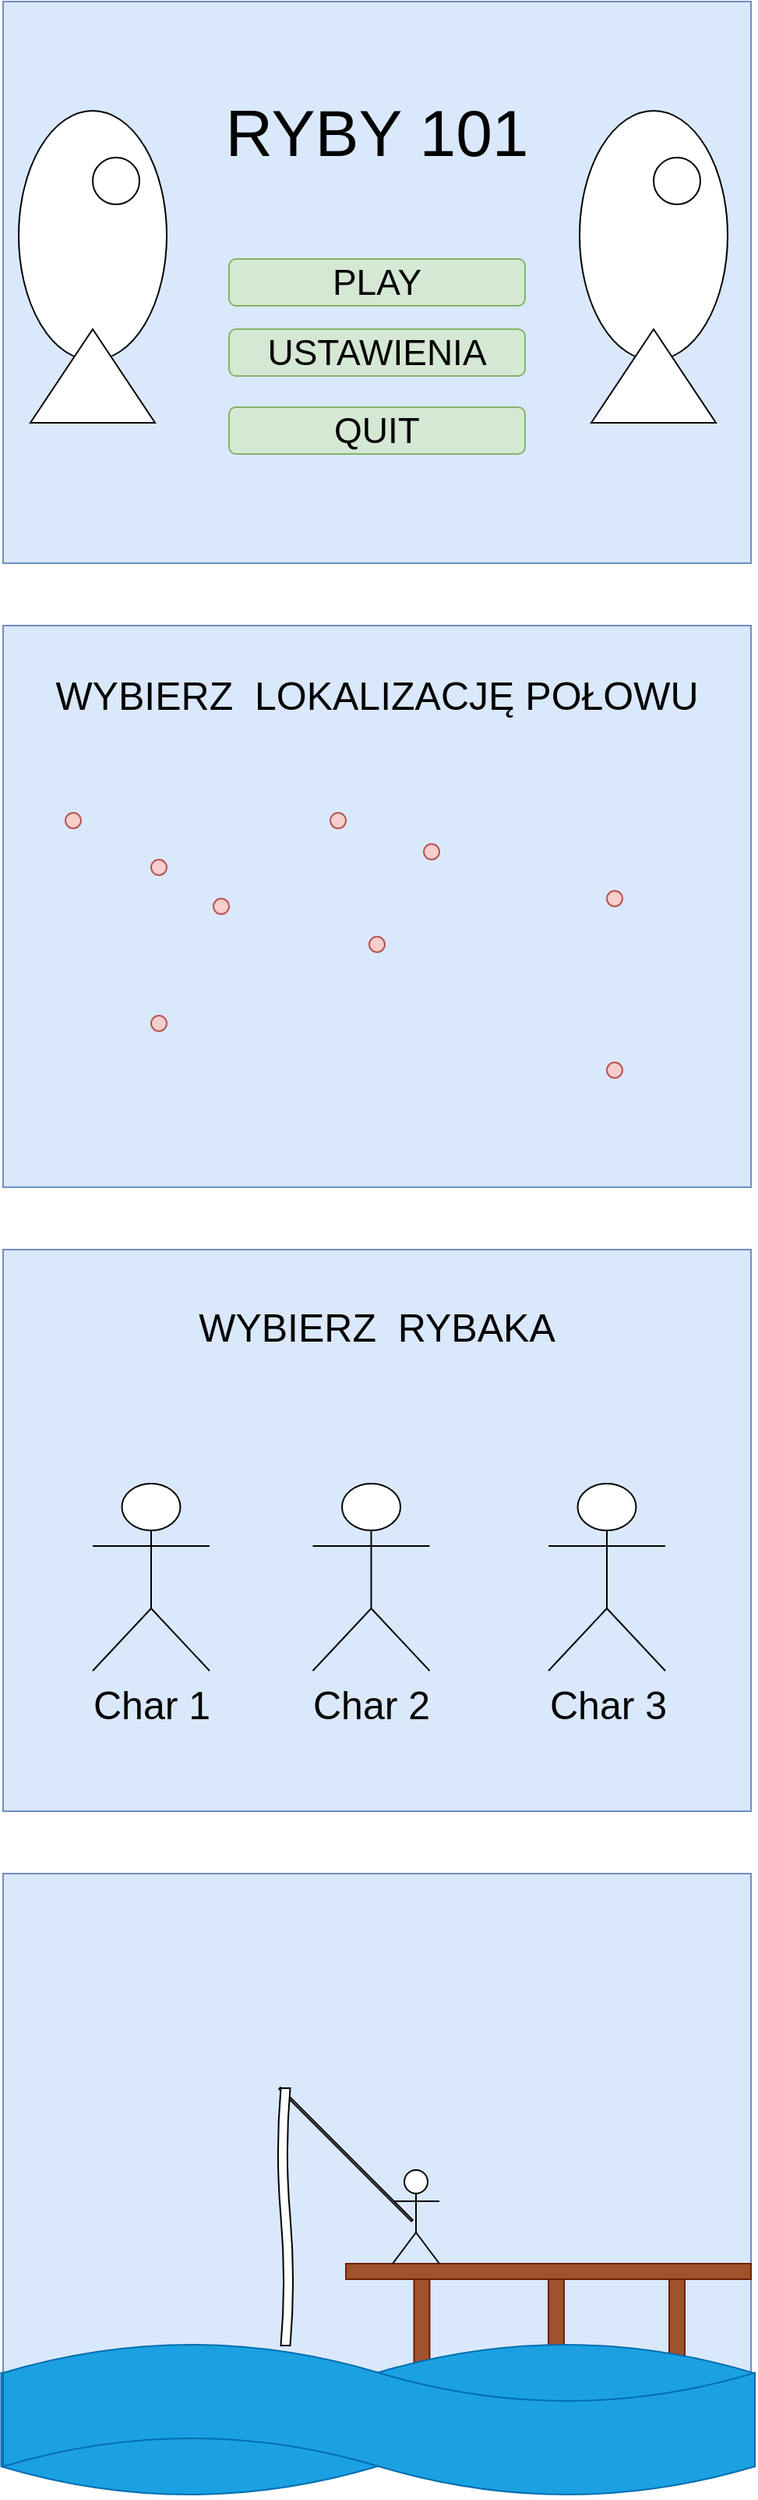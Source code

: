 <mxfile version="17.1.2" type="github">
  <diagram id="qfNDnY9ZJVYpXAUHBQdG" name="Page-1">
    <mxGraphModel dx="946" dy="546" grid="1" gridSize="10" guides="1" tooltips="1" connect="1" arrows="1" fold="1" page="1" pageScale="1" pageWidth="827" pageHeight="1169" math="0" shadow="0">
      <root>
        <mxCell id="0" />
        <mxCell id="1" parent="0" />
        <mxCell id="gCS1Tl_UnyuCBa4XtsFX-2" value="" style="rounded=0;whiteSpace=wrap;html=1;fillColor=#dae8fc;strokeColor=#6c8ebf;" vertex="1" parent="1">
          <mxGeometry x="160" y="120" width="480" height="360" as="geometry" />
        </mxCell>
        <mxCell id="gCS1Tl_UnyuCBa4XtsFX-3" value="&lt;font style=&quot;font-size: 42px&quot;&gt;RYBY 101&lt;/font&gt;" style="text;html=1;strokeColor=none;fillColor=none;align=center;verticalAlign=middle;whiteSpace=wrap;rounded=0;" vertex="1" parent="1">
          <mxGeometry x="285" y="190" width="230" height="30" as="geometry" />
        </mxCell>
        <mxCell id="gCS1Tl_UnyuCBa4XtsFX-4" value="PLAY" style="rounded=1;whiteSpace=wrap;html=1;fontSize=23;fillColor=#d5e8d4;strokeColor=#82b366;" vertex="1" parent="1">
          <mxGeometry x="305" y="285" width="190" height="30" as="geometry" />
        </mxCell>
        <mxCell id="gCS1Tl_UnyuCBa4XtsFX-5" value="USTAWIENIA" style="rounded=1;whiteSpace=wrap;html=1;fontSize=23;fillColor=#d5e8d4;strokeColor=#82b366;" vertex="1" parent="1">
          <mxGeometry x="305" y="330" width="190" height="30" as="geometry" />
        </mxCell>
        <mxCell id="gCS1Tl_UnyuCBa4XtsFX-6" value="QUIT" style="rounded=1;whiteSpace=wrap;html=1;fontSize=23;fillColor=#d5e8d4;strokeColor=#82b366;" vertex="1" parent="1">
          <mxGeometry x="305" y="380" width="190" height="30" as="geometry" />
        </mxCell>
        <mxCell id="gCS1Tl_UnyuCBa4XtsFX-8" value="" style="ellipse;whiteSpace=wrap;html=1;fontSize=42;" vertex="1" parent="1">
          <mxGeometry x="530" y="190" width="95" height="160" as="geometry" />
        </mxCell>
        <mxCell id="gCS1Tl_UnyuCBa4XtsFX-9" value="" style="triangle;whiteSpace=wrap;html=1;fontSize=42;rotation=-90;" vertex="1" parent="1">
          <mxGeometry x="547.5" y="320" width="60" height="80" as="geometry" />
        </mxCell>
        <mxCell id="gCS1Tl_UnyuCBa4XtsFX-10" value="" style="ellipse;whiteSpace=wrap;html=1;aspect=fixed;fontSize=42;" vertex="1" parent="1">
          <mxGeometry x="577.5" y="220" width="30" height="30" as="geometry" />
        </mxCell>
        <mxCell id="gCS1Tl_UnyuCBa4XtsFX-11" value="" style="ellipse;whiteSpace=wrap;html=1;fontSize=42;" vertex="1" parent="1">
          <mxGeometry x="170" y="190" width="95" height="160" as="geometry" />
        </mxCell>
        <mxCell id="gCS1Tl_UnyuCBa4XtsFX-12" value="" style="triangle;whiteSpace=wrap;html=1;fontSize=42;rotation=-90;" vertex="1" parent="1">
          <mxGeometry x="187.5" y="320" width="60" height="80" as="geometry" />
        </mxCell>
        <mxCell id="gCS1Tl_UnyuCBa4XtsFX-13" value="" style="ellipse;whiteSpace=wrap;html=1;aspect=fixed;fontSize=42;" vertex="1" parent="1">
          <mxGeometry x="217.5" y="220" width="30" height="30" as="geometry" />
        </mxCell>
        <mxCell id="gCS1Tl_UnyuCBa4XtsFX-14" value="" style="rounded=0;whiteSpace=wrap;html=1;fillColor=#dae8fc;strokeColor=#6c8ebf;" vertex="1" parent="1">
          <mxGeometry x="160" y="520" width="480" height="360" as="geometry" />
        </mxCell>
        <mxCell id="gCS1Tl_UnyuCBa4XtsFX-15" value="&lt;font style=&quot;font-size: 25px&quot;&gt;WYBIERZ &amp;nbsp;LOKALIZACJĘ POŁOWU&lt;/font&gt;" style="text;html=1;strokeColor=none;fillColor=none;align=center;verticalAlign=middle;whiteSpace=wrap;rounded=0;fontSize=42;" vertex="1" parent="1">
          <mxGeometry x="170" y="535" width="460" height="50" as="geometry" />
        </mxCell>
        <mxCell id="gCS1Tl_UnyuCBa4XtsFX-17" value="" style="shape=image;imageAspect=0;aspect=fixed;verticalLabelPosition=bottom;verticalAlign=top;fontSize=25;image=https://drukant.pl/images/wzory/M_Mapy/M005_70_N.png;" vertex="1" parent="1">
          <mxGeometry x="187.5" y="620" width="417.5" height="208.75" as="geometry" />
        </mxCell>
        <mxCell id="gCS1Tl_UnyuCBa4XtsFX-18" value="" style="ellipse;whiteSpace=wrap;html=1;aspect=fixed;fontSize=25;fillColor=#f8cecc;strokeColor=#b85450;" vertex="1" parent="1">
          <mxGeometry x="547.5" y="690" width="10" height="10" as="geometry" />
        </mxCell>
        <mxCell id="gCS1Tl_UnyuCBa4XtsFX-19" value="" style="ellipse;whiteSpace=wrap;html=1;aspect=fixed;fontSize=25;fillColor=#f8cecc;strokeColor=#b85450;" vertex="1" parent="1">
          <mxGeometry x="370" y="640" width="10" height="10" as="geometry" />
        </mxCell>
        <mxCell id="gCS1Tl_UnyuCBa4XtsFX-20" value="" style="ellipse;whiteSpace=wrap;html=1;aspect=fixed;fontSize=25;fillColor=#f8cecc;strokeColor=#b85450;" vertex="1" parent="1">
          <mxGeometry x="395" y="719.38" width="10" height="10" as="geometry" />
        </mxCell>
        <mxCell id="gCS1Tl_UnyuCBa4XtsFX-21" value="" style="ellipse;whiteSpace=wrap;html=1;aspect=fixed;fontSize=25;fillColor=#f8cecc;strokeColor=#b85450;" vertex="1" parent="1">
          <mxGeometry x="547.5" y="800" width="10" height="10" as="geometry" />
        </mxCell>
        <mxCell id="gCS1Tl_UnyuCBa4XtsFX-22" value="" style="ellipse;whiteSpace=wrap;html=1;aspect=fixed;fontSize=25;fillColor=#f8cecc;strokeColor=#b85450;" vertex="1" parent="1">
          <mxGeometry x="295" y="695" width="10" height="10" as="geometry" />
        </mxCell>
        <mxCell id="gCS1Tl_UnyuCBa4XtsFX-23" value="" style="ellipse;whiteSpace=wrap;html=1;aspect=fixed;fontSize=25;fillColor=#f8cecc;strokeColor=#b85450;" vertex="1" parent="1">
          <mxGeometry x="200" y="640" width="10" height="10" as="geometry" />
        </mxCell>
        <mxCell id="gCS1Tl_UnyuCBa4XtsFX-24" value="" style="ellipse;whiteSpace=wrap;html=1;aspect=fixed;fontSize=25;fillColor=#f8cecc;strokeColor=#b85450;" vertex="1" parent="1">
          <mxGeometry x="255" y="670" width="10" height="10" as="geometry" />
        </mxCell>
        <mxCell id="gCS1Tl_UnyuCBa4XtsFX-25" value="" style="ellipse;whiteSpace=wrap;html=1;aspect=fixed;fontSize=25;fillColor=#f8cecc;strokeColor=#b85450;" vertex="1" parent="1">
          <mxGeometry x="430" y="660" width="10" height="10" as="geometry" />
        </mxCell>
        <mxCell id="gCS1Tl_UnyuCBa4XtsFX-26" value="" style="ellipse;whiteSpace=wrap;html=1;aspect=fixed;fontSize=25;fillColor=#f8cecc;strokeColor=#b85450;" vertex="1" parent="1">
          <mxGeometry x="255" y="770" width="10" height="10" as="geometry" />
        </mxCell>
        <mxCell id="gCS1Tl_UnyuCBa4XtsFX-28" value="" style="rounded=0;whiteSpace=wrap;html=1;fillColor=#dae8fc;strokeColor=#6c8ebf;" vertex="1" parent="1">
          <mxGeometry x="160" y="920" width="480" height="360" as="geometry" />
        </mxCell>
        <mxCell id="gCS1Tl_UnyuCBa4XtsFX-29" value="&lt;font style=&quot;font-size: 25px&quot;&gt;WYBIERZ &amp;nbsp;RYBAKA&lt;/font&gt;" style="text;html=1;strokeColor=none;fillColor=none;align=center;verticalAlign=middle;whiteSpace=wrap;rounded=0;fontSize=42;" vertex="1" parent="1">
          <mxGeometry x="170" y="940" width="460" height="50" as="geometry" />
        </mxCell>
        <mxCell id="gCS1Tl_UnyuCBa4XtsFX-30" value="Char 1" style="shape=umlActor;verticalLabelPosition=bottom;verticalAlign=top;html=1;outlineConnect=0;fontSize=25;" vertex="1" parent="1">
          <mxGeometry x="217.5" y="1070" width="75" height="120" as="geometry" />
        </mxCell>
        <mxCell id="gCS1Tl_UnyuCBa4XtsFX-31" value="Char 2" style="shape=umlActor;verticalLabelPosition=bottom;verticalAlign=top;html=1;outlineConnect=0;fontSize=25;" vertex="1" parent="1">
          <mxGeometry x="358.75" y="1070" width="75" height="120" as="geometry" />
        </mxCell>
        <mxCell id="gCS1Tl_UnyuCBa4XtsFX-32" value="Char 3&lt;br&gt;" style="shape=umlActor;verticalLabelPosition=bottom;verticalAlign=top;html=1;outlineConnect=0;fontSize=25;" vertex="1" parent="1">
          <mxGeometry x="510" y="1070" width="75" height="120" as="geometry" />
        </mxCell>
        <mxCell id="gCS1Tl_UnyuCBa4XtsFX-35" value="" style="rounded=0;whiteSpace=wrap;html=1;fillColor=#dae8fc;strokeColor=#6c8ebf;" vertex="1" parent="1">
          <mxGeometry x="160" y="1320" width="480" height="360" as="geometry" />
        </mxCell>
        <mxCell id="gCS1Tl_UnyuCBa4XtsFX-36" value="" style="rounded=0;whiteSpace=wrap;html=1;fontSize=25;fillColor=#a0522d;fontColor=#ffffff;strokeColor=#6D1F00;" vertex="1" parent="1">
          <mxGeometry x="380" y="1570" width="260" height="10" as="geometry" />
        </mxCell>
        <mxCell id="gCS1Tl_UnyuCBa4XtsFX-37" value="" style="rounded=0;whiteSpace=wrap;html=1;fontSize=25;fillColor=#a0522d;fontColor=#ffffff;strokeColor=#6D1F00;" vertex="1" parent="1">
          <mxGeometry x="423.75" y="1580" width="10" height="60" as="geometry" />
        </mxCell>
        <mxCell id="gCS1Tl_UnyuCBa4XtsFX-38" value="" style="rounded=0;whiteSpace=wrap;html=1;fontSize=25;fillColor=#a0522d;fontColor=#ffffff;strokeColor=#6D1F00;" vertex="1" parent="1">
          <mxGeometry x="510" y="1580" width="10" height="60" as="geometry" />
        </mxCell>
        <mxCell id="gCS1Tl_UnyuCBa4XtsFX-39" value="" style="rounded=0;whiteSpace=wrap;html=1;fontSize=25;fillColor=#a0522d;fontColor=#ffffff;strokeColor=#6D1F00;" vertex="1" parent="1">
          <mxGeometry x="587.5" y="1580" width="10" height="60" as="geometry" />
        </mxCell>
        <mxCell id="gCS1Tl_UnyuCBa4XtsFX-40" value="" style="shape=tape;whiteSpace=wrap;html=1;fontSize=25;fillColor=#1ba1e2;fontColor=#ffffff;strokeColor=#006EAF;" vertex="1" parent="1">
          <mxGeometry x="158.75" y="1620" width="482.5" height="100" as="geometry" />
        </mxCell>
        <mxCell id="gCS1Tl_UnyuCBa4XtsFX-41" value="" style="shape=tape;whiteSpace=wrap;html=1;fontSize=25;fillColor=#1ba1e2;fontColor=#ffffff;strokeColor=#006EAF;direction=west;flipV=1;" vertex="1" parent="1">
          <mxGeometry x="160" y="1620" width="482.5" height="100" as="geometry" />
        </mxCell>
        <mxCell id="gCS1Tl_UnyuCBa4XtsFX-44" value="" style="shape=umlActor;verticalLabelPosition=bottom;verticalAlign=top;html=1;outlineConnect=0;fontSize=25;" vertex="1" parent="1">
          <mxGeometry x="410" y="1510" width="30" height="60" as="geometry" />
        </mxCell>
        <mxCell id="gCS1Tl_UnyuCBa4XtsFX-45" value="" style="rounded=0;whiteSpace=wrap;html=1;fontSize=25;rotation=45;" vertex="1" parent="1">
          <mxGeometry x="320" y="1499.39" width="120" height="1.21" as="geometry" />
        </mxCell>
        <mxCell id="gCS1Tl_UnyuCBa4XtsFX-46" value="" style="shape=tape;whiteSpace=wrap;html=1;fontSize=25;rotation=-90;" vertex="1" parent="1">
          <mxGeometry x="258.75" y="1535" width="165" height="10" as="geometry" />
        </mxCell>
      </root>
    </mxGraphModel>
  </diagram>
</mxfile>
